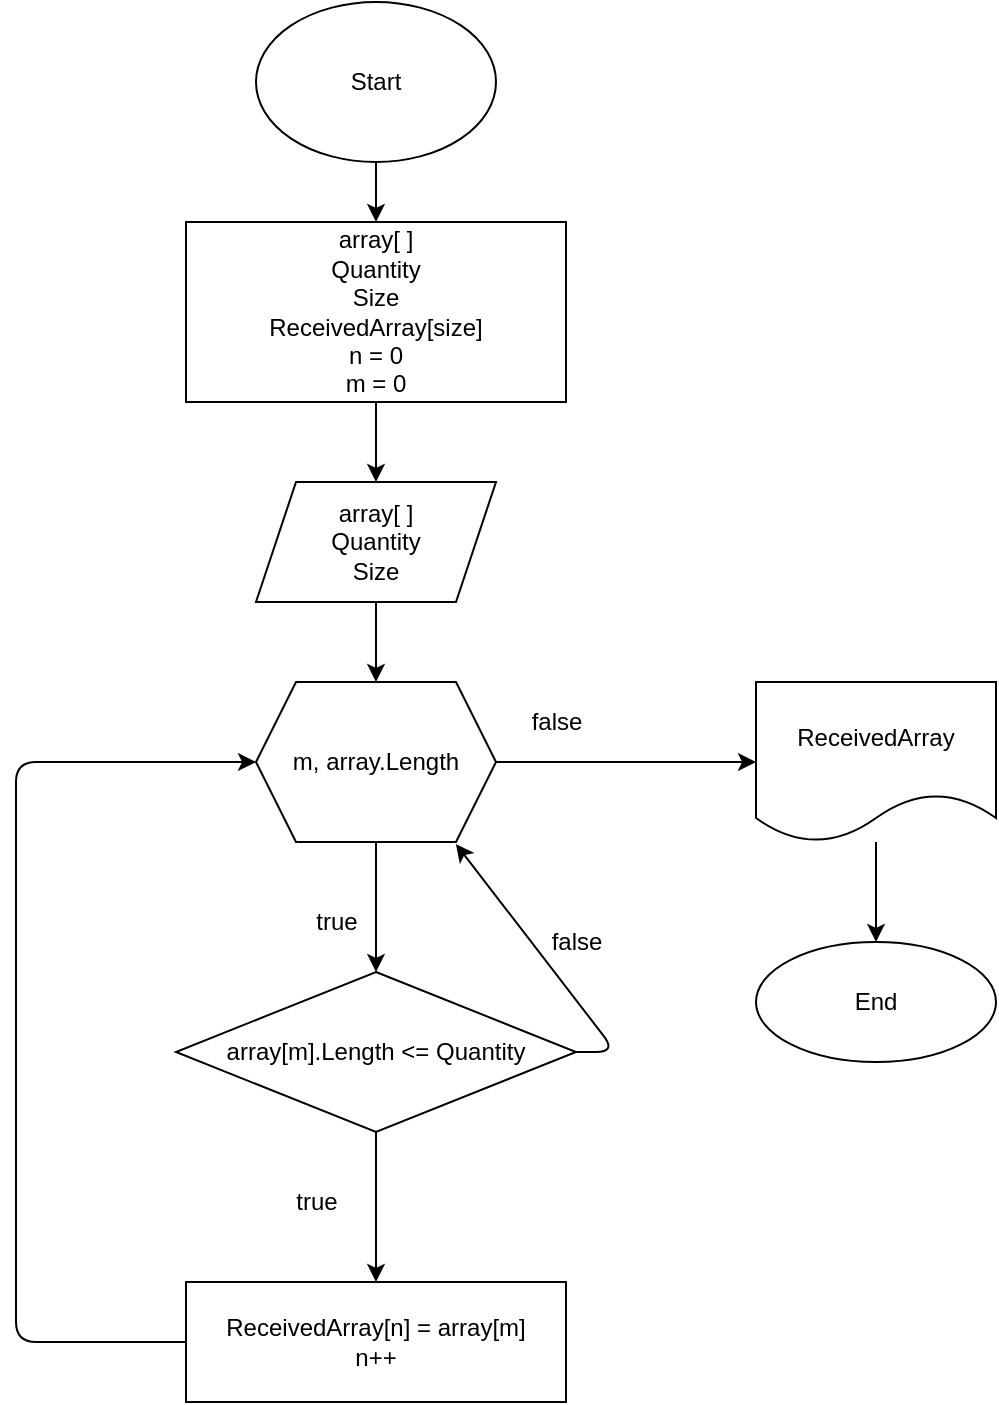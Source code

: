 <mxfile>
    <diagram id="8tkEMciGg43fATe6I9Qr" name="Страница 1">
        <mxGraphModel dx="552" dy="520" grid="1" gridSize="10" guides="1" tooltips="1" connect="1" arrows="1" fold="1" page="1" pageScale="1" pageWidth="827" pageHeight="1169" math="0" shadow="0">
            <root>
                <mxCell id="0"/>
                <mxCell id="1" parent="0"/>
                <mxCell id="4" value="" style="edgeStyle=none;html=1;" edge="1" parent="1" source="2" target="3">
                    <mxGeometry relative="1" as="geometry"/>
                </mxCell>
                <mxCell id="2" value="Start" style="ellipse;whiteSpace=wrap;html=1;" vertex="1" parent="1">
                    <mxGeometry x="270" y="20" width="120" height="80" as="geometry"/>
                </mxCell>
                <mxCell id="7" value="" style="edgeStyle=none;html=1;" edge="1" parent="1" source="3" target="6">
                    <mxGeometry relative="1" as="geometry"/>
                </mxCell>
                <mxCell id="3" value="array[ ]&lt;br&gt;Quantity&lt;br&gt;Size&lt;br&gt;ReceivedArray[size]&lt;br&gt;n = 0&lt;br&gt;m = 0&lt;br&gt;" style="whiteSpace=wrap;html=1;" vertex="1" parent="1">
                    <mxGeometry x="235" y="130" width="190" height="90" as="geometry"/>
                </mxCell>
                <mxCell id="9" value="" style="edgeStyle=none;html=1;" edge="1" parent="1" source="6" target="8">
                    <mxGeometry relative="1" as="geometry"/>
                </mxCell>
                <mxCell id="6" value="array[ ]&lt;br&gt;Quantity&lt;br&gt;Size" style="shape=parallelogram;perimeter=parallelogramPerimeter;whiteSpace=wrap;html=1;fixedSize=1;" vertex="1" parent="1">
                    <mxGeometry x="270" y="260" width="120" height="60" as="geometry"/>
                </mxCell>
                <mxCell id="11" value="" style="edgeStyle=none;html=1;" edge="1" parent="1" source="8" target="10">
                    <mxGeometry relative="1" as="geometry"/>
                </mxCell>
                <mxCell id="17" value="" style="edgeStyle=none;html=1;" edge="1" parent="1" source="8" target="16">
                    <mxGeometry relative="1" as="geometry"/>
                </mxCell>
                <mxCell id="8" value="m, array.Length" style="shape=hexagon;perimeter=hexagonPerimeter2;whiteSpace=wrap;html=1;fixedSize=1;" vertex="1" parent="1">
                    <mxGeometry x="270" y="360" width="120" height="80" as="geometry"/>
                </mxCell>
                <mxCell id="15" value="" style="edgeStyle=none;html=1;" edge="1" parent="1" source="10" target="14">
                    <mxGeometry relative="1" as="geometry"/>
                </mxCell>
                <mxCell id="27" style="edgeStyle=none;html=1;entryX=0.833;entryY=1.013;entryDx=0;entryDy=0;entryPerimeter=0;exitX=1;exitY=0.5;exitDx=0;exitDy=0;" edge="1" parent="1" source="10" target="8">
                    <mxGeometry relative="1" as="geometry">
                        <Array as="points">
                            <mxPoint x="450" y="545"/>
                        </Array>
                    </mxGeometry>
                </mxCell>
                <mxCell id="10" value="array[m].Length &amp;lt;= Quantity" style="rhombus;whiteSpace=wrap;html=1;" vertex="1" parent="1">
                    <mxGeometry x="230" y="505" width="200" height="80" as="geometry"/>
                </mxCell>
                <mxCell id="24" style="edgeStyle=none;html=1;entryX=0;entryY=0.5;entryDx=0;entryDy=0;exitX=0;exitY=0.5;exitDx=0;exitDy=0;" edge="1" parent="1" source="14" target="8">
                    <mxGeometry relative="1" as="geometry">
                        <Array as="points">
                            <mxPoint x="150" y="690"/>
                            <mxPoint x="150" y="400"/>
                        </Array>
                    </mxGeometry>
                </mxCell>
                <mxCell id="14" value="ReceivedArray[n] = array[m]&lt;br&gt;n++" style="whiteSpace=wrap;html=1;" vertex="1" parent="1">
                    <mxGeometry x="235" y="660" width="190" height="60" as="geometry"/>
                </mxCell>
                <mxCell id="19" value="" style="edgeStyle=none;html=1;" edge="1" parent="1" source="16" target="18">
                    <mxGeometry relative="1" as="geometry"/>
                </mxCell>
                <mxCell id="16" value="ReceivedArray" style="shape=document;whiteSpace=wrap;html=1;boundedLbl=1;" vertex="1" parent="1">
                    <mxGeometry x="520" y="360" width="120" height="80" as="geometry"/>
                </mxCell>
                <mxCell id="18" value="End" style="ellipse;whiteSpace=wrap;html=1;" vertex="1" parent="1">
                    <mxGeometry x="520" y="490" width="120" height="60" as="geometry"/>
                </mxCell>
                <mxCell id="20" value="true" style="text;html=1;align=center;verticalAlign=middle;resizable=0;points=[];autosize=1;strokeColor=none;fillColor=none;" vertex="1" parent="1">
                    <mxGeometry x="290" y="470" width="40" height="20" as="geometry"/>
                </mxCell>
                <mxCell id="21" value="true" style="text;html=1;align=center;verticalAlign=middle;resizable=0;points=[];autosize=1;strokeColor=none;fillColor=none;" vertex="1" parent="1">
                    <mxGeometry x="280" y="610" width="40" height="20" as="geometry"/>
                </mxCell>
                <mxCell id="23" value="false" style="text;html=1;align=center;verticalAlign=middle;resizable=0;points=[];autosize=1;strokeColor=none;fillColor=none;" vertex="1" parent="1">
                    <mxGeometry x="410" y="480" width="40" height="20" as="geometry"/>
                </mxCell>
                <mxCell id="25" value="false" style="text;html=1;align=center;verticalAlign=middle;resizable=0;points=[];autosize=1;strokeColor=none;fillColor=none;" vertex="1" parent="1">
                    <mxGeometry x="400" y="370" width="40" height="20" as="geometry"/>
                </mxCell>
            </root>
        </mxGraphModel>
    </diagram>
</mxfile>
